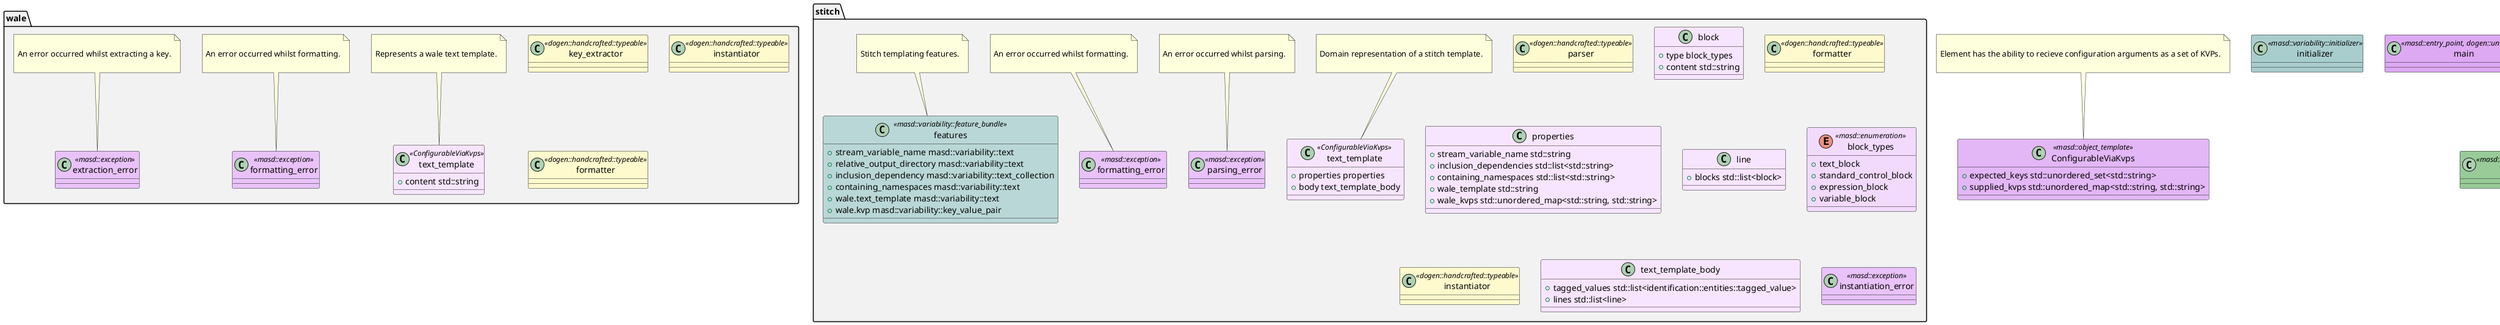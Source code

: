 @startuml
set namespaceSeparator ::
namespace wale #F2F2F2 {
        class text_template <<ConfigurableViaKvps>> #F7E5FF {
                +{field} content std::string
        }

note top of  text_template

Represents a wale text template.

end note

        class key_extractor <<dogen::handcrafted::typeable>> #FFFACD {
        }

        class instantiator <<dogen::handcrafted::typeable>> #FFFACD {
        }

        class formatter <<dogen::handcrafted::typeable>> #FFFACD {
        }

        class formatting_error <<masd::exception>> #E8C2F8 {
        }

note top of  formatting_error

An error occurred whilst formatting.

end note

        class extraction_error <<masd::exception>> #E8C2F8 {
        }

note top of  extraction_error

An error occurred whilst extracting a key.

end note

}

namespace stitch #F2F2F2 {
        class parser <<dogen::handcrafted::typeable>> #FFFACD {
        }

        class block #F7E5FF {
                +{field} type block_types
                +{field} content std::string
        }

        class text_template <<ConfigurableViaKvps>> #F7E5FF {
                +{field} properties properties
                +{field} body text_template_body
        }

note top of  text_template

Domain representation of a stitch template.

end note

        class formatter <<dogen::handcrafted::typeable>> #FFFACD {
        }

        class parsing_error <<masd::exception>> #E8C2F8 {
        }

note top of  parsing_error

An error occurred whilst parsing.

end note

        class formatting_error <<masd::exception>> #E8C2F8 {
        }

note top of  formatting_error

An error occurred whilst formatting.

end note

        class properties #F7E5FF {
                +{field} stream_variable_name std::string
                +{field} inclusion_dependencies std::list<std::string>
                +{field} containing_namespaces std::list<std::string>
                +{field} wale_template std::string
                +{field} wale_kvps std::unordered_map<std::string, std::string>
        }

        class line #F7E5FF {
                +{field} blocks std::list<block>
        }

        enum block_types <<masd::enumeration>> #F2DAFD {
                +{field} text_block
                +{field} standard_control_block
                +{field} expression_block
                +{field} variable_block
        }

        class instantiator <<dogen::handcrafted::typeable>> #FFFACD {
        }

        class text_template_body #F7E5FF {
                +{field} tagged_values std::list<identification::entities::tagged_value>
                +{field} lines std::list<line>
        }

        class instantiation_error <<masd::exception>> #E8C2F8 {
        }

        class features <<masd::variability::feature_bundle>> #BAD7D7 {
                +{field} stream_variable_name masd::variability::text
                +{field} relative_output_directory masd::variability::text
                +{field} inclusion_dependency masd::variability::text_collection
                +{field} containing_namespaces masd::variability::text
                +{field} wale.text_template masd::variability::text
                +{field} wale.kvp masd::variability::key_value_pair
        }

note top of  features

Stitch templating features.

end note

}

class ConfigurableViaKvps <<masd::object_template>> #E3B6F6 {
        +{field} expected_keys std::unordered_set<std::string>
        +{field} supplied_kvps std::unordered_map<std::string, std::string>
}

note top of  ConfigurableViaKvps

Element has the ability to recieve configuration arguments as a set of KVPs.

end note

namespace helpers #F2F2F2 {
        class kvp_validator <<dogen::handcrafted::typeable>> #FFFACD {
        }

        class validation_error <<masd::exception>> #E8C2F8 {
        }

note top of  validation_error

An error occurred with the supplied KVPs.

end note

        class kvp_resolver <<dogen::handcrafted::typeable>> #FFFACD {
        }

        class resolution_error <<masd::exception>> #E8C2F8 {
        }

note top of  resolution_error

An error occurred when trying to resolve a key.

end note

}

class initializer <<masd::variability::initializer>> #A9CDCD {
}

class main <<masd::entry_point, dogen::untypable>> #DDA9F3 {
}

class CMakeLists <<masd::build::cmakelists, dogen::handcrafted::cmake>> #99CB99 {
}

note top of  CMakeLists


end note

@enduml
